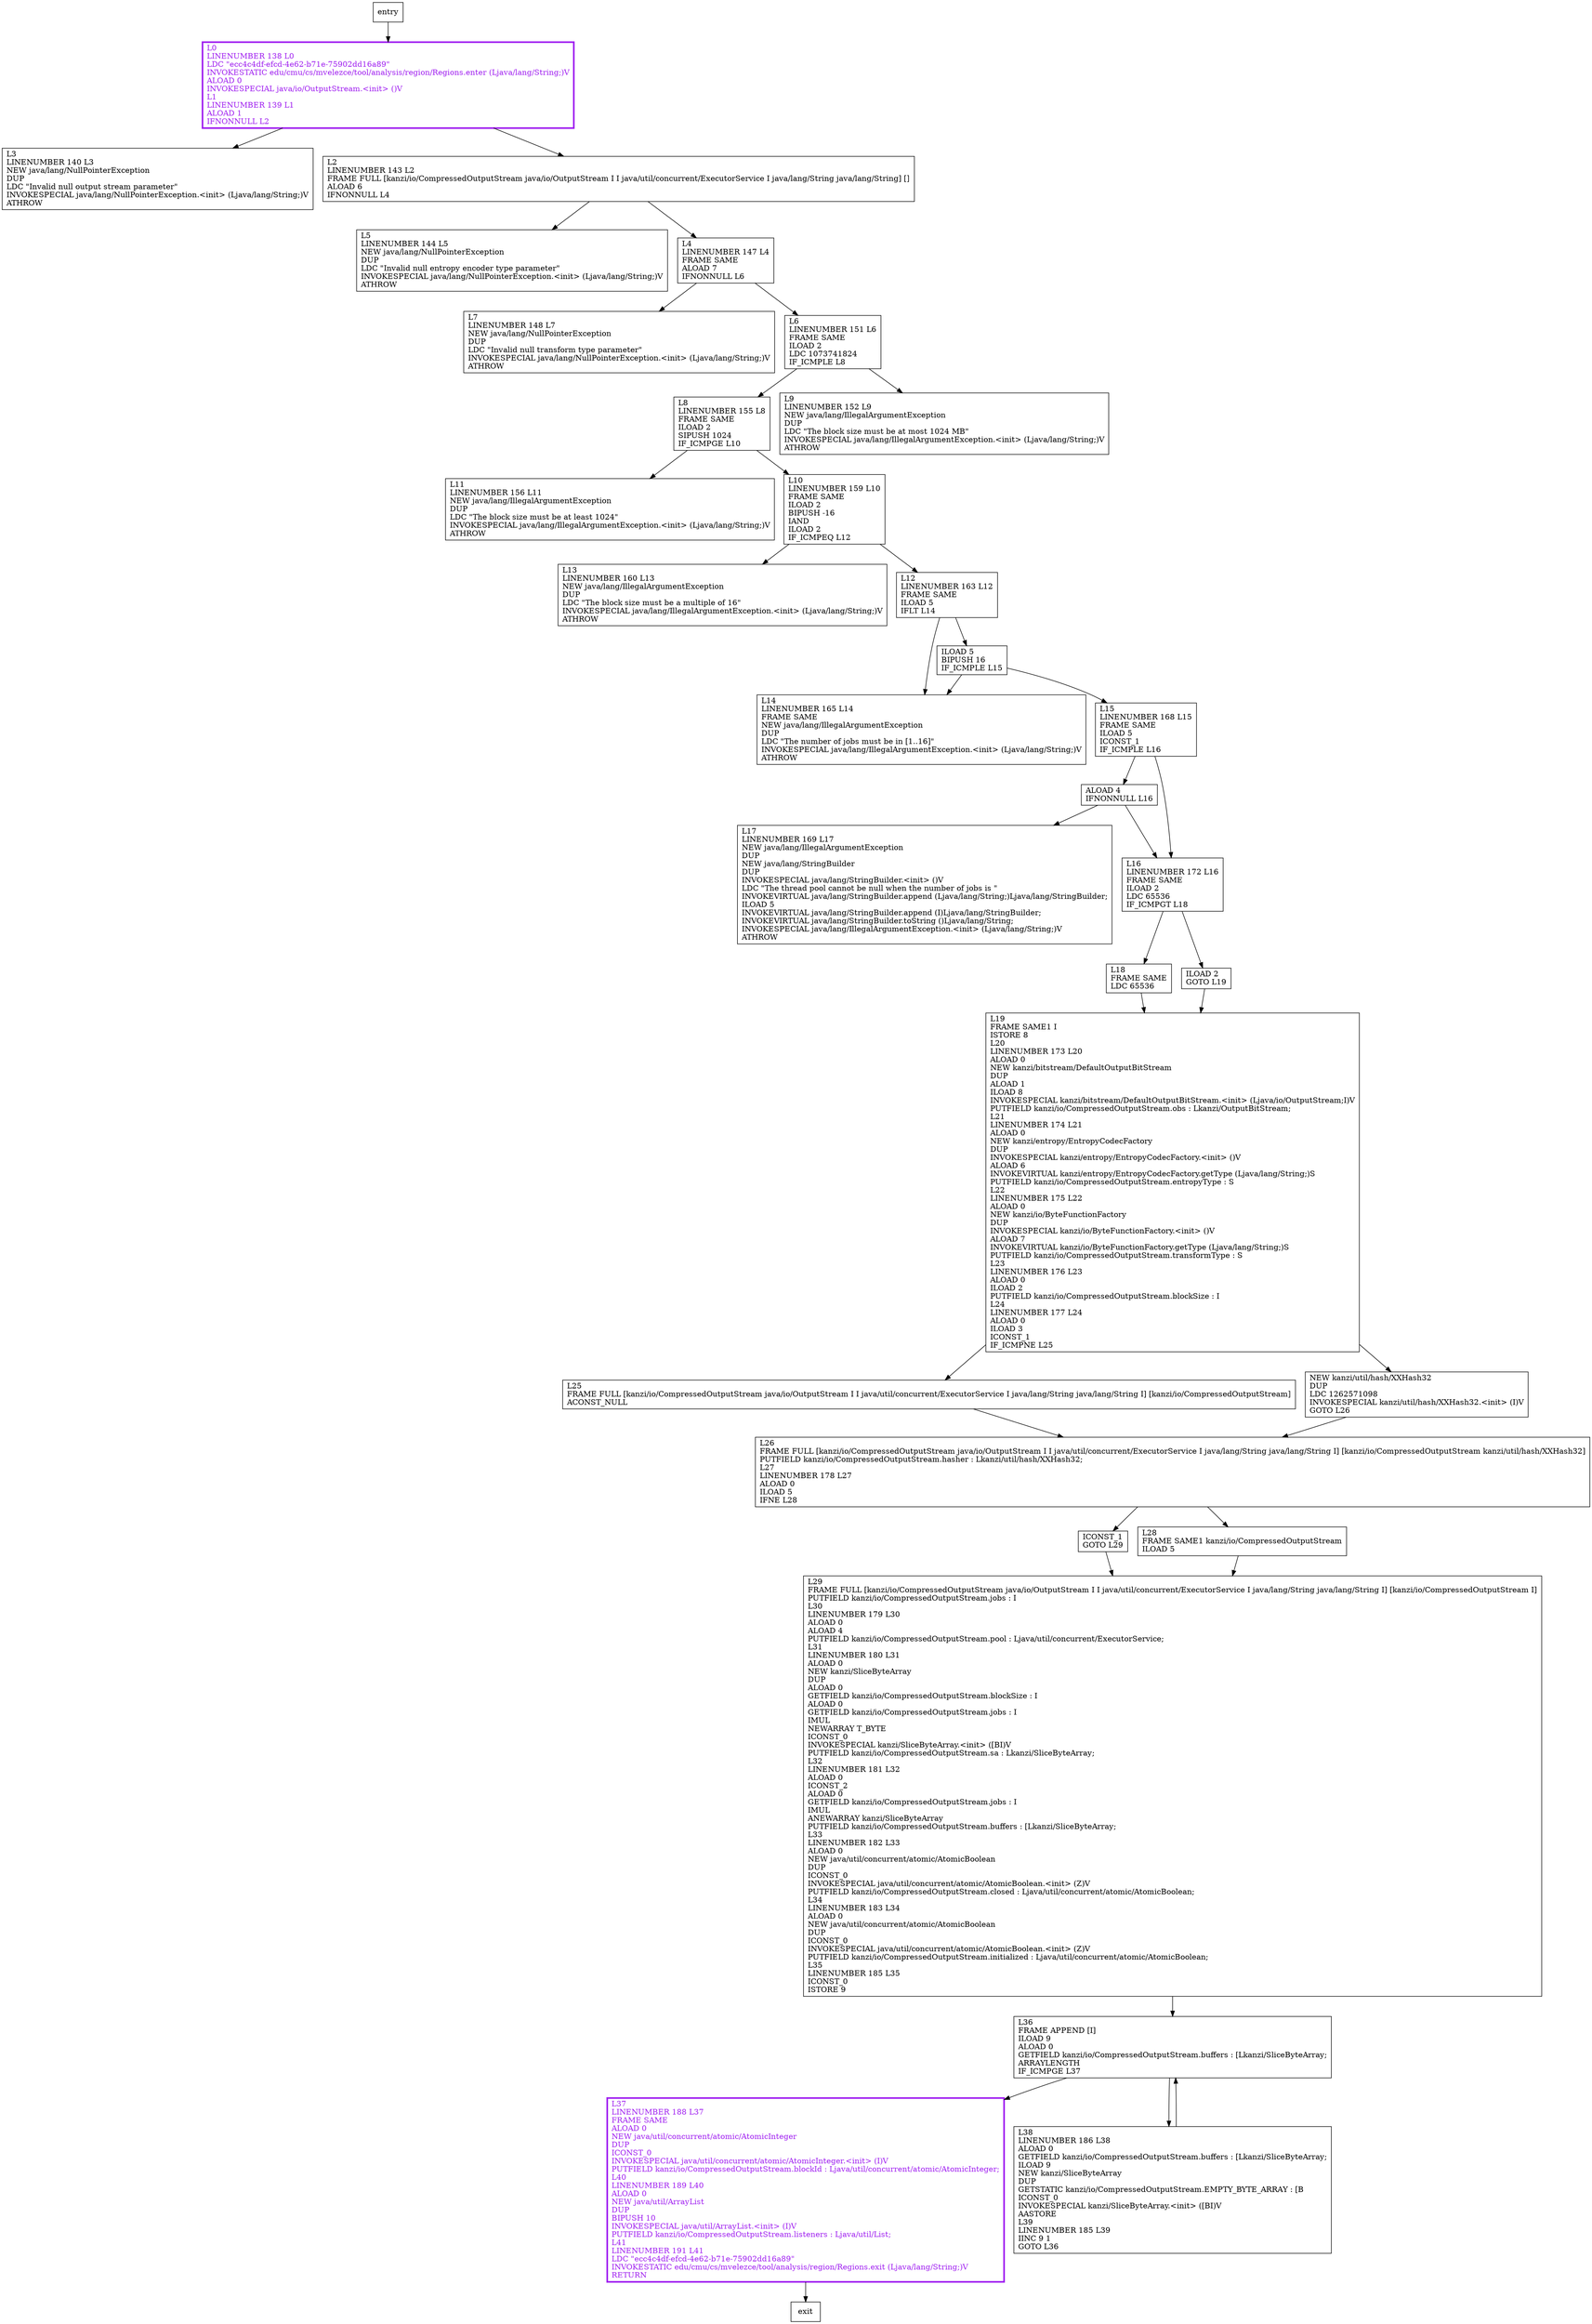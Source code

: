 digraph <init> {
node [shape=record];
252153025 [label="L14\lLINENUMBER 165 L14\lFRAME SAME\lNEW java/lang/IllegalArgumentException\lDUP\lLDC \"The number of jobs must be in [1..16]\"\lINVOKESPECIAL java/lang/IllegalArgumentException.\<init\> (Ljava/lang/String;)V\lATHROW\l"];
888705487 [label="L3\lLINENUMBER 140 L3\lNEW java/lang/NullPointerException\lDUP\lLDC \"Invalid null output stream parameter\"\lINVOKESPECIAL java/lang/NullPointerException.\<init\> (Ljava/lang/String;)V\lATHROW\l"];
244933296 [label="L13\lLINENUMBER 160 L13\lNEW java/lang/IllegalArgumentException\lDUP\lLDC \"The block size must be a multiple of 16\"\lINVOKESPECIAL java/lang/IllegalArgumentException.\<init\> (Ljava/lang/String;)V\lATHROW\l"];
1693994254 [label="ALOAD 4\lIFNONNULL L16\l"];
2105985785 [label="L8\lLINENUMBER 155 L8\lFRAME SAME\lILOAD 2\lSIPUSH 1024\lIF_ICMPGE L10\l"];
943729493 [label="L9\lLINENUMBER 152 L9\lNEW java/lang/IllegalArgumentException\lDUP\lLDC \"The block size must be at most 1024 MB\"\lINVOKESPECIAL java/lang/IllegalArgumentException.\<init\> (Ljava/lang/String;)V\lATHROW\l"];
1030265756 [label="L17\lLINENUMBER 169 L17\lNEW java/lang/IllegalArgumentException\lDUP\lNEW java/lang/StringBuilder\lDUP\lINVOKESPECIAL java/lang/StringBuilder.\<init\> ()V\lLDC \"The thread pool cannot be null when the number of jobs is \"\lINVOKEVIRTUAL java/lang/StringBuilder.append (Ljava/lang/String;)Ljava/lang/StringBuilder;\lILOAD 5\lINVOKEVIRTUAL java/lang/StringBuilder.append (I)Ljava/lang/StringBuilder;\lINVOKEVIRTUAL java/lang/StringBuilder.toString ()Ljava/lang/String;\lINVOKESPECIAL java/lang/IllegalArgumentException.\<init\> (Ljava/lang/String;)V\lATHROW\l"];
640443889 [label="L5\lLINENUMBER 144 L5\lNEW java/lang/NullPointerException\lDUP\lLDC \"Invalid null entropy encoder type parameter\"\lINVOKESPECIAL java/lang/NullPointerException.\<init\> (Ljava/lang/String;)V\lATHROW\l"];
722970520 [label="L7\lLINENUMBER 148 L7\lNEW java/lang/NullPointerException\lDUP\lLDC \"Invalid null transform type parameter\"\lINVOKESPECIAL java/lang/NullPointerException.\<init\> (Ljava/lang/String;)V\lATHROW\l"];
920783424 [label="L0\lLINENUMBER 138 L0\lLDC \"ecc4c4df-efcd-4e62-b71e-75902dd16a89\"\lINVOKESTATIC edu/cmu/cs/mvelezce/tool/analysis/region/Regions.enter (Ljava/lang/String;)V\lALOAD 0\lINVOKESPECIAL java/io/OutputStream.\<init\> ()V\lL1\lLINENUMBER 139 L1\lALOAD 1\lIFNONNULL L2\l"];
926608769 [label="L12\lLINENUMBER 163 L12\lFRAME SAME\lILOAD 5\lIFLT L14\l"];
96125256 [label="L26\lFRAME FULL [kanzi/io/CompressedOutputStream java/io/OutputStream I I java/util/concurrent/ExecutorService I java/lang/String java/lang/String I] [kanzi/io/CompressedOutputStream kanzi/util/hash/XXHash32]\lPUTFIELD kanzi/io/CompressedOutputStream.hasher : Lkanzi/util/hash/XXHash32;\lL27\lLINENUMBER 178 L27\lALOAD 0\lILOAD 5\lIFNE L28\l"];
2090869230 [label="L11\lLINENUMBER 156 L11\lNEW java/lang/IllegalArgumentException\lDUP\lLDC \"The block size must be at least 1024\"\lINVOKESPECIAL java/lang/IllegalArgumentException.\<init\> (Ljava/lang/String;)V\lATHROW\l"];
308534960 [label="L15\lLINENUMBER 168 L15\lFRAME SAME\lILOAD 5\lICONST_1\lIF_ICMPLE L16\l"];
837960927 [label="L18\lFRAME SAME\lLDC 65536\l"];
1666437738 [label="L2\lLINENUMBER 143 L2\lFRAME FULL [kanzi/io/CompressedOutputStream java/io/OutputStream I I java/util/concurrent/ExecutorService I java/lang/String java/lang/String] []\lALOAD 6\lIFNONNULL L4\l"];
311062589 [label="ICONST_1\lGOTO L29\l"];
1823758751 [label="L25\lFRAME FULL [kanzi/io/CompressedOutputStream java/io/OutputStream I I java/util/concurrent/ExecutorService I java/lang/String java/lang/String I] [kanzi/io/CompressedOutputStream]\lACONST_NULL\l"];
1527854044 [label="L6\lLINENUMBER 151 L6\lFRAME SAME\lILOAD 2\lLDC 1073741824\lIF_ICMPLE L8\l"];
387942188 [label="L37\lLINENUMBER 188 L37\lFRAME SAME\lALOAD 0\lNEW java/util/concurrent/atomic/AtomicInteger\lDUP\lICONST_0\lINVOKESPECIAL java/util/concurrent/atomic/AtomicInteger.\<init\> (I)V\lPUTFIELD kanzi/io/CompressedOutputStream.blockId : Ljava/util/concurrent/atomic/AtomicInteger;\lL40\lLINENUMBER 189 L40\lALOAD 0\lNEW java/util/ArrayList\lDUP\lBIPUSH 10\lINVOKESPECIAL java/util/ArrayList.\<init\> (I)V\lPUTFIELD kanzi/io/CompressedOutputStream.listeners : Ljava/util/List;\lL41\lLINENUMBER 191 L41\lLDC \"ecc4c4df-efcd-4e62-b71e-75902dd16a89\"\lINVOKESTATIC edu/cmu/cs/mvelezce/tool/analysis/region/Regions.exit (Ljava/lang/String;)V\lRETURN\l"];
1866770877 [label="L36\lFRAME APPEND [I]\lILOAD 9\lALOAD 0\lGETFIELD kanzi/io/CompressedOutputStream.buffers : [Lkanzi/SliceByteArray;\lARRAYLENGTH\lIF_ICMPGE L37\l"];
1780310098 [label="L10\lLINENUMBER 159 L10\lFRAME SAME\lILOAD 2\lBIPUSH -16\lIAND\lILOAD 2\lIF_ICMPEQ L12\l"];
1329806442 [label="NEW kanzi/util/hash/XXHash32\lDUP\lLDC 1262571098\lINVOKESPECIAL kanzi/util/hash/XXHash32.\<init\> (I)V\lGOTO L26\l"];
1547477636 [label="L28\lFRAME SAME1 kanzi/io/CompressedOutputStream\lILOAD 5\l"];
869216141 [label="ILOAD 2\lGOTO L19\l"];
1462416046 [label="L16\lLINENUMBER 172 L16\lFRAME SAME\lILOAD 2\lLDC 65536\lIF_ICMPGT L18\l"];
1918198686 [label="ILOAD 5\lBIPUSH 16\lIF_ICMPLE L15\l"];
12242860 [label="L4\lLINENUMBER 147 L4\lFRAME SAME\lALOAD 7\lIFNONNULL L6\l"];
368673991 [label="L19\lFRAME SAME1 I\lISTORE 8\lL20\lLINENUMBER 173 L20\lALOAD 0\lNEW kanzi/bitstream/DefaultOutputBitStream\lDUP\lALOAD 1\lILOAD 8\lINVOKESPECIAL kanzi/bitstream/DefaultOutputBitStream.\<init\> (Ljava/io/OutputStream;I)V\lPUTFIELD kanzi/io/CompressedOutputStream.obs : Lkanzi/OutputBitStream;\lL21\lLINENUMBER 174 L21\lALOAD 0\lNEW kanzi/entropy/EntropyCodecFactory\lDUP\lINVOKESPECIAL kanzi/entropy/EntropyCodecFactory.\<init\> ()V\lALOAD 6\lINVOKEVIRTUAL kanzi/entropy/EntropyCodecFactory.getType (Ljava/lang/String;)S\lPUTFIELD kanzi/io/CompressedOutputStream.entropyType : S\lL22\lLINENUMBER 175 L22\lALOAD 0\lNEW kanzi/io/ByteFunctionFactory\lDUP\lINVOKESPECIAL kanzi/io/ByteFunctionFactory.\<init\> ()V\lALOAD 7\lINVOKEVIRTUAL kanzi/io/ByteFunctionFactory.getType (Ljava/lang/String;)S\lPUTFIELD kanzi/io/CompressedOutputStream.transformType : S\lL23\lLINENUMBER 176 L23\lALOAD 0\lILOAD 2\lPUTFIELD kanzi/io/CompressedOutputStream.blockSize : I\lL24\lLINENUMBER 177 L24\lALOAD 0\lILOAD 3\lICONST_1\lIF_ICMPNE L25\l"];
1149021802 [label="L29\lFRAME FULL [kanzi/io/CompressedOutputStream java/io/OutputStream I I java/util/concurrent/ExecutorService I java/lang/String java/lang/String I] [kanzi/io/CompressedOutputStream I]\lPUTFIELD kanzi/io/CompressedOutputStream.jobs : I\lL30\lLINENUMBER 179 L30\lALOAD 0\lALOAD 4\lPUTFIELD kanzi/io/CompressedOutputStream.pool : Ljava/util/concurrent/ExecutorService;\lL31\lLINENUMBER 180 L31\lALOAD 0\lNEW kanzi/SliceByteArray\lDUP\lALOAD 0\lGETFIELD kanzi/io/CompressedOutputStream.blockSize : I\lALOAD 0\lGETFIELD kanzi/io/CompressedOutputStream.jobs : I\lIMUL\lNEWARRAY T_BYTE\lICONST_0\lINVOKESPECIAL kanzi/SliceByteArray.\<init\> ([BI)V\lPUTFIELD kanzi/io/CompressedOutputStream.sa : Lkanzi/SliceByteArray;\lL32\lLINENUMBER 181 L32\lALOAD 0\lICONST_2\lALOAD 0\lGETFIELD kanzi/io/CompressedOutputStream.jobs : I\lIMUL\lANEWARRAY kanzi/SliceByteArray\lPUTFIELD kanzi/io/CompressedOutputStream.buffers : [Lkanzi/SliceByteArray;\lL33\lLINENUMBER 182 L33\lALOAD 0\lNEW java/util/concurrent/atomic/AtomicBoolean\lDUP\lICONST_0\lINVOKESPECIAL java/util/concurrent/atomic/AtomicBoolean.\<init\> (Z)V\lPUTFIELD kanzi/io/CompressedOutputStream.closed : Ljava/util/concurrent/atomic/AtomicBoolean;\lL34\lLINENUMBER 183 L34\lALOAD 0\lNEW java/util/concurrent/atomic/AtomicBoolean\lDUP\lICONST_0\lINVOKESPECIAL java/util/concurrent/atomic/AtomicBoolean.\<init\> (Z)V\lPUTFIELD kanzi/io/CompressedOutputStream.initialized : Ljava/util/concurrent/atomic/AtomicBoolean;\lL35\lLINENUMBER 185 L35\lICONST_0\lISTORE 9\l"];
781070281 [label="L38\lLINENUMBER 186 L38\lALOAD 0\lGETFIELD kanzi/io/CompressedOutputStream.buffers : [Lkanzi/SliceByteArray;\lILOAD 9\lNEW kanzi/SliceByteArray\lDUP\lGETSTATIC kanzi/io/CompressedOutputStream.EMPTY_BYTE_ARRAY : [B\lICONST_0\lINVOKESPECIAL kanzi/SliceByteArray.\<init\> ([BI)V\lAASTORE\lL39\lLINENUMBER 185 L39\lIINC 9 1\lGOTO L36\l"];
entry;
exit;
1693994254 -> 1462416046;
1693994254 -> 1030265756;
2105985785 -> 1780310098;
2105985785 -> 2090869230;
920783424 -> 888705487;
920783424 -> 1666437738;
926608769 -> 252153025;
926608769 -> 1918198686;
96125256 -> 1547477636;
96125256 -> 311062589;
308534960 -> 1693994254;
308534960 -> 1462416046;
837960927 -> 368673991;
1666437738 -> 640443889;
1666437738 -> 12242860;
311062589 -> 1149021802;
1823758751 -> 96125256;
1527854044 -> 2105985785;
1527854044 -> 943729493;
387942188 -> exit;
1866770877 -> 387942188;
1866770877 -> 781070281;
1780310098 -> 244933296;
1780310098 -> 926608769;
1329806442 -> 96125256;
1547477636 -> 1149021802;
869216141 -> 368673991;
1462416046 -> 837960927;
1462416046 -> 869216141;
1918198686 -> 252153025;
1918198686 -> 308534960;
entry -> 920783424;
12242860 -> 722970520;
12242860 -> 1527854044;
368673991 -> 1329806442;
368673991 -> 1823758751;
1149021802 -> 1866770877;
781070281 -> 1866770877;
920783424[fontcolor="purple", penwidth=3, color="purple"];
387942188[fontcolor="purple", penwidth=3, color="purple"];
}

